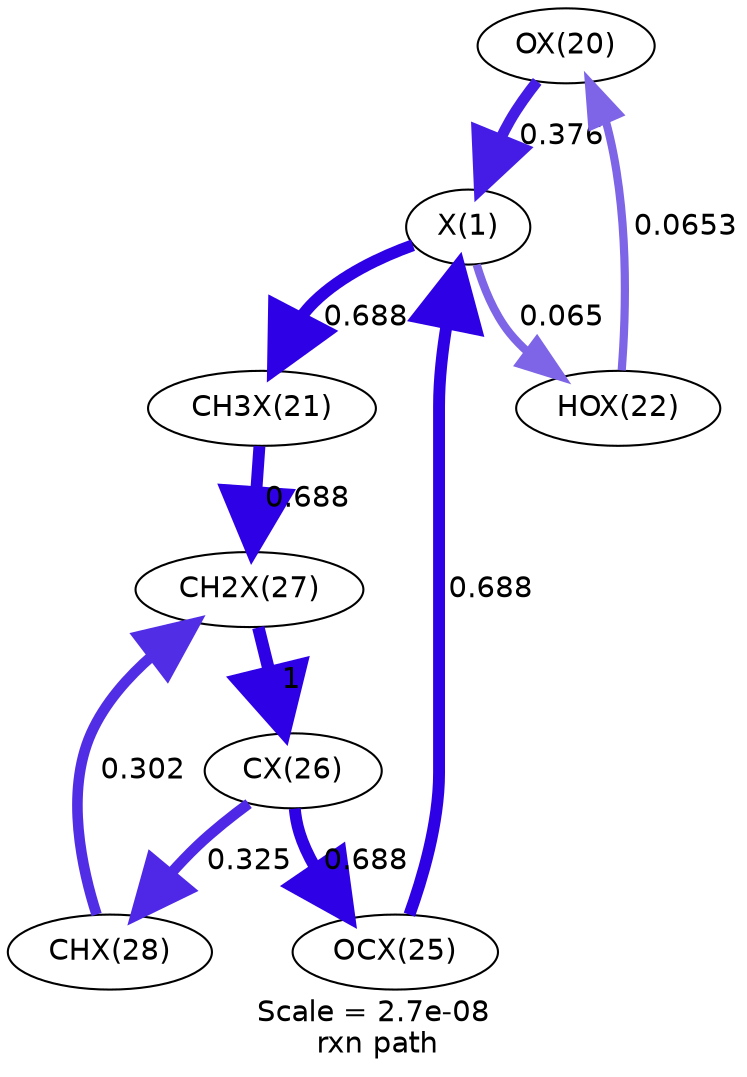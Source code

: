 digraph reaction_paths {
center=1;
s24 -> s22[fontname="Helvetica", style="setlinewidth(5.26)", arrowsize=2.63, color="0.7, 0.876, 0.9"
, label=" 0.376"];
s22 -> s26[fontname="Helvetica", style="setlinewidth(3.94)", arrowsize=1.97, color="0.7, 0.565, 0.9"
, label=" 0.065"];
s22 -> s25[fontname="Helvetica", style="setlinewidth(5.72)", arrowsize=2.86, color="0.7, 1.19, 0.9"
, label=" 0.688"];
s29 -> s22[fontname="Helvetica", style="setlinewidth(5.72)", arrowsize=2.86, color="0.7, 1.19, 0.9"
, label=" 0.688"];
s26 -> s24[fontname="Helvetica", style="setlinewidth(3.94)", arrowsize=1.97, color="0.7, 0.565, 0.9"
, label=" 0.0653"];
s25 -> s31[fontname="Helvetica", style="setlinewidth(5.72)", arrowsize=2.86, color="0.7, 1.19, 0.9"
, label=" 0.688"];
s32 -> s31[fontname="Helvetica", style="setlinewidth(5.09)", arrowsize=2.55, color="0.7, 0.802, 0.9"
, label=" 0.302"];
s31 -> s30[fontname="Helvetica", style="setlinewidth(6)", arrowsize=3, color="0.7, 1.5, 0.9"
, label=" 1"];
s30 -> s32[fontname="Helvetica", style="setlinewidth(5.15)", arrowsize=2.58, color="0.7, 0.825, 0.9"
, label=" 0.325"];
s30 -> s29[fontname="Helvetica", style="setlinewidth(5.72)", arrowsize=2.86, color="0.7, 1.19, 0.9"
, label=" 0.688"];
s22 [ fontname="Helvetica", label="X(1)"];
s24 [ fontname="Helvetica", label="OX(20)"];
s25 [ fontname="Helvetica", label="CH3X(21)"];
s26 [ fontname="Helvetica", label="HOX(22)"];
s29 [ fontname="Helvetica", label="OCX(25)"];
s30 [ fontname="Helvetica", label="CX(26)"];
s31 [ fontname="Helvetica", label="CH2X(27)"];
s32 [ fontname="Helvetica", label="CHX(28)"];
 label = "Scale = 2.7e-08\l rxn path";
 fontname = "Helvetica";
}
